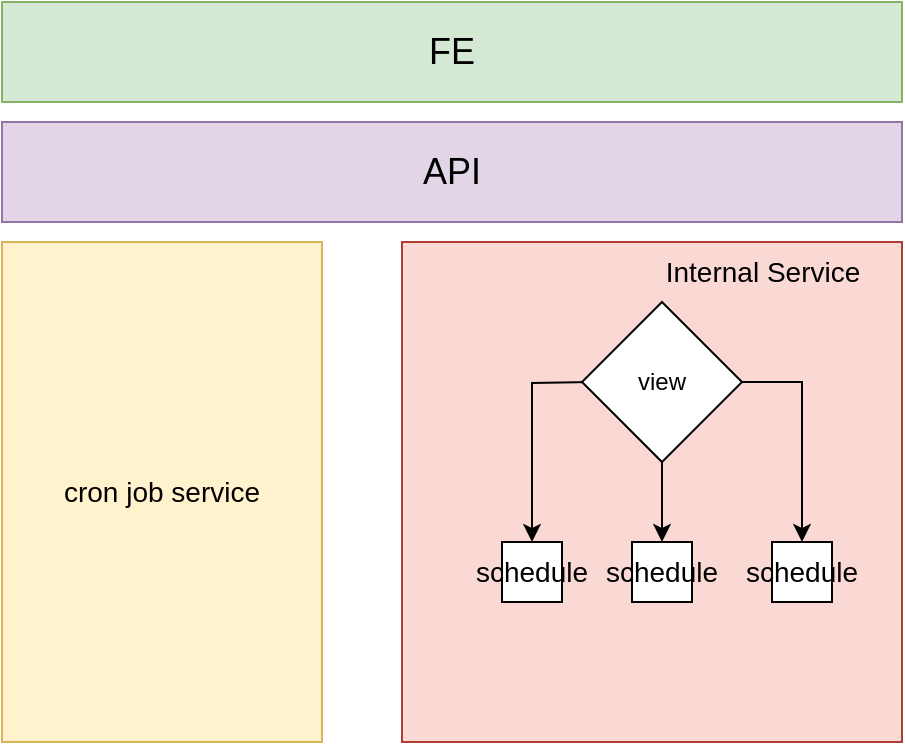 <mxfile version="22.1.16" type="github">
  <diagram name="第 1 页" id="AcchaREK7qT6UbInIyEE">
    <mxGraphModel dx="1207" dy="855" grid="0" gridSize="10" guides="1" tooltips="1" connect="1" arrows="1" fold="1" page="1" pageScale="1" pageWidth="850" pageHeight="1100" math="0" shadow="0">
      <root>
        <mxCell id="0" />
        <mxCell id="1" parent="0" />
        <mxCell id="mCZf82TAWRlyaV6Tc5wX-1" value="&lt;font style=&quot;font-size: 18px;&quot;&gt;FE&lt;/font&gt;" style="rounded=0;whiteSpace=wrap;html=1;fillColor=#d5e8d4;strokeColor=#82b366;" vertex="1" parent="1">
          <mxGeometry x="80" y="190" width="450" height="50" as="geometry" />
        </mxCell>
        <mxCell id="mCZf82TAWRlyaV6Tc5wX-8" value="&lt;font style=&quot;font-size: 14px;&quot;&gt;cron job service&lt;/font&gt;" style="rounded=0;whiteSpace=wrap;html=1;fillColor=#fff2cc;strokeColor=#d6b656;" vertex="1" parent="1">
          <mxGeometry x="80" y="310" width="160" height="250" as="geometry" />
        </mxCell>
        <mxCell id="mCZf82TAWRlyaV6Tc5wX-9" value="&lt;font style=&quot;font-size: 18px;&quot;&gt;API&lt;/font&gt;" style="rounded=0;whiteSpace=wrap;html=1;fillColor=#e1d5e7;strokeColor=#9673a6;" vertex="1" parent="1">
          <mxGeometry x="80" y="250" width="450" height="50" as="geometry" />
        </mxCell>
        <mxCell id="mCZf82TAWRlyaV6Tc5wX-13" value="" style="whiteSpace=wrap;html=1;aspect=fixed;fillColor=#fad9d5;strokeColor=#ae4132;" vertex="1" parent="1">
          <mxGeometry x="280" y="310" width="250" height="250" as="geometry" />
        </mxCell>
        <mxCell id="mCZf82TAWRlyaV6Tc5wX-18" style="edgeStyle=orthogonalEdgeStyle;rounded=0;orthogonalLoop=1;jettySize=auto;html=1;entryX=0.5;entryY=0;entryDx=0;entryDy=0;" edge="1" parent="1" target="mCZf82TAWRlyaV6Tc5wX-15">
          <mxGeometry relative="1" as="geometry">
            <mxPoint x="375" y="380" as="sourcePoint" />
          </mxGeometry>
        </mxCell>
        <mxCell id="mCZf82TAWRlyaV6Tc5wX-21" style="edgeStyle=orthogonalEdgeStyle;rounded=0;orthogonalLoop=1;jettySize=auto;html=1;exitX=1;exitY=0.5;exitDx=0;exitDy=0;" edge="1" parent="1" source="mCZf82TAWRlyaV6Tc5wX-27" target="mCZf82TAWRlyaV6Tc5wX-16">
          <mxGeometry relative="1" as="geometry">
            <mxPoint x="455" y="380" as="sourcePoint" />
          </mxGeometry>
        </mxCell>
        <mxCell id="mCZf82TAWRlyaV6Tc5wX-15" value="&lt;font style=&quot;font-size: 14px;&quot;&gt;schedule&lt;/font&gt;" style="whiteSpace=wrap;html=1;aspect=fixed;" vertex="1" parent="1">
          <mxGeometry x="330" y="460" width="30" height="30" as="geometry" />
        </mxCell>
        <mxCell id="mCZf82TAWRlyaV6Tc5wX-16" value="&lt;font style=&quot;font-size: 14px;&quot;&gt;schedule&lt;/font&gt;" style="whiteSpace=wrap;html=1;aspect=fixed;" vertex="1" parent="1">
          <mxGeometry x="465" y="460" width="30" height="30" as="geometry" />
        </mxCell>
        <mxCell id="mCZf82TAWRlyaV6Tc5wX-17" value="&lt;font style=&quot;font-size: 14px;&quot;&gt;schedule&lt;/font&gt;" style="whiteSpace=wrap;html=1;aspect=fixed;" vertex="1" parent="1">
          <mxGeometry x="395" y="460" width="30" height="30" as="geometry" />
        </mxCell>
        <mxCell id="mCZf82TAWRlyaV6Tc5wX-22" value="&lt;font style=&quot;font-size: 14px;&quot;&gt;Internal Service&lt;/font&gt;" style="text;html=1;align=center;verticalAlign=middle;resizable=0;points=[];autosize=1;strokeColor=none;fillColor=none;" vertex="1" parent="1">
          <mxGeometry x="400" y="310" width="120" height="30" as="geometry" />
        </mxCell>
        <mxCell id="mCZf82TAWRlyaV6Tc5wX-29" value="" style="edgeStyle=orthogonalEdgeStyle;rounded=0;orthogonalLoop=1;jettySize=auto;html=1;" edge="1" parent="1" source="mCZf82TAWRlyaV6Tc5wX-27" target="mCZf82TAWRlyaV6Tc5wX-17">
          <mxGeometry relative="1" as="geometry" />
        </mxCell>
        <mxCell id="mCZf82TAWRlyaV6Tc5wX-27" value="view" style="rhombus;whiteSpace=wrap;html=1;" vertex="1" parent="1">
          <mxGeometry x="370" y="340" width="80" height="80" as="geometry" />
        </mxCell>
      </root>
    </mxGraphModel>
  </diagram>
</mxfile>
